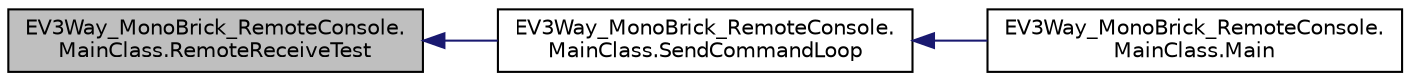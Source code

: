 digraph "EV3Way_MonoBrick_RemoteConsole.MainClass.RemoteReceiveTest"
{
  edge [fontname="Helvetica",fontsize="10",labelfontname="Helvetica",labelfontsize="10"];
  node [fontname="Helvetica",fontsize="10",shape=record];
  rankdir="LR";
  Node1 [label="EV3Way_MonoBrick_RemoteConsole.\lMainClass.RemoteReceiveTest",height=0.2,width=0.4,color="black", fillcolor="grey75", style="filled", fontcolor="black"];
  Node1 -> Node2 [dir="back",color="midnightblue",fontsize="10",style="solid",fontname="Helvetica"];
  Node2 [label="EV3Way_MonoBrick_RemoteConsole.\lMainClass.SendCommandLoop",height=0.2,width=0.4,color="black", fillcolor="white", style="filled",URL="$class_e_v3_way___mono_brick___remote_console_1_1_main_class.html#aa143365fcd7e34efc46e4135745ad63d"];
  Node2 -> Node3 [dir="back",color="midnightblue",fontsize="10",style="solid",fontname="Helvetica"];
  Node3 [label="EV3Way_MonoBrick_RemoteConsole.\lMainClass.Main",height=0.2,width=0.4,color="black", fillcolor="white", style="filled",URL="$class_e_v3_way___mono_brick___remote_console_1_1_main_class.html#a2c51db8e299ab68eb54b74c6c9d487f0"];
}
